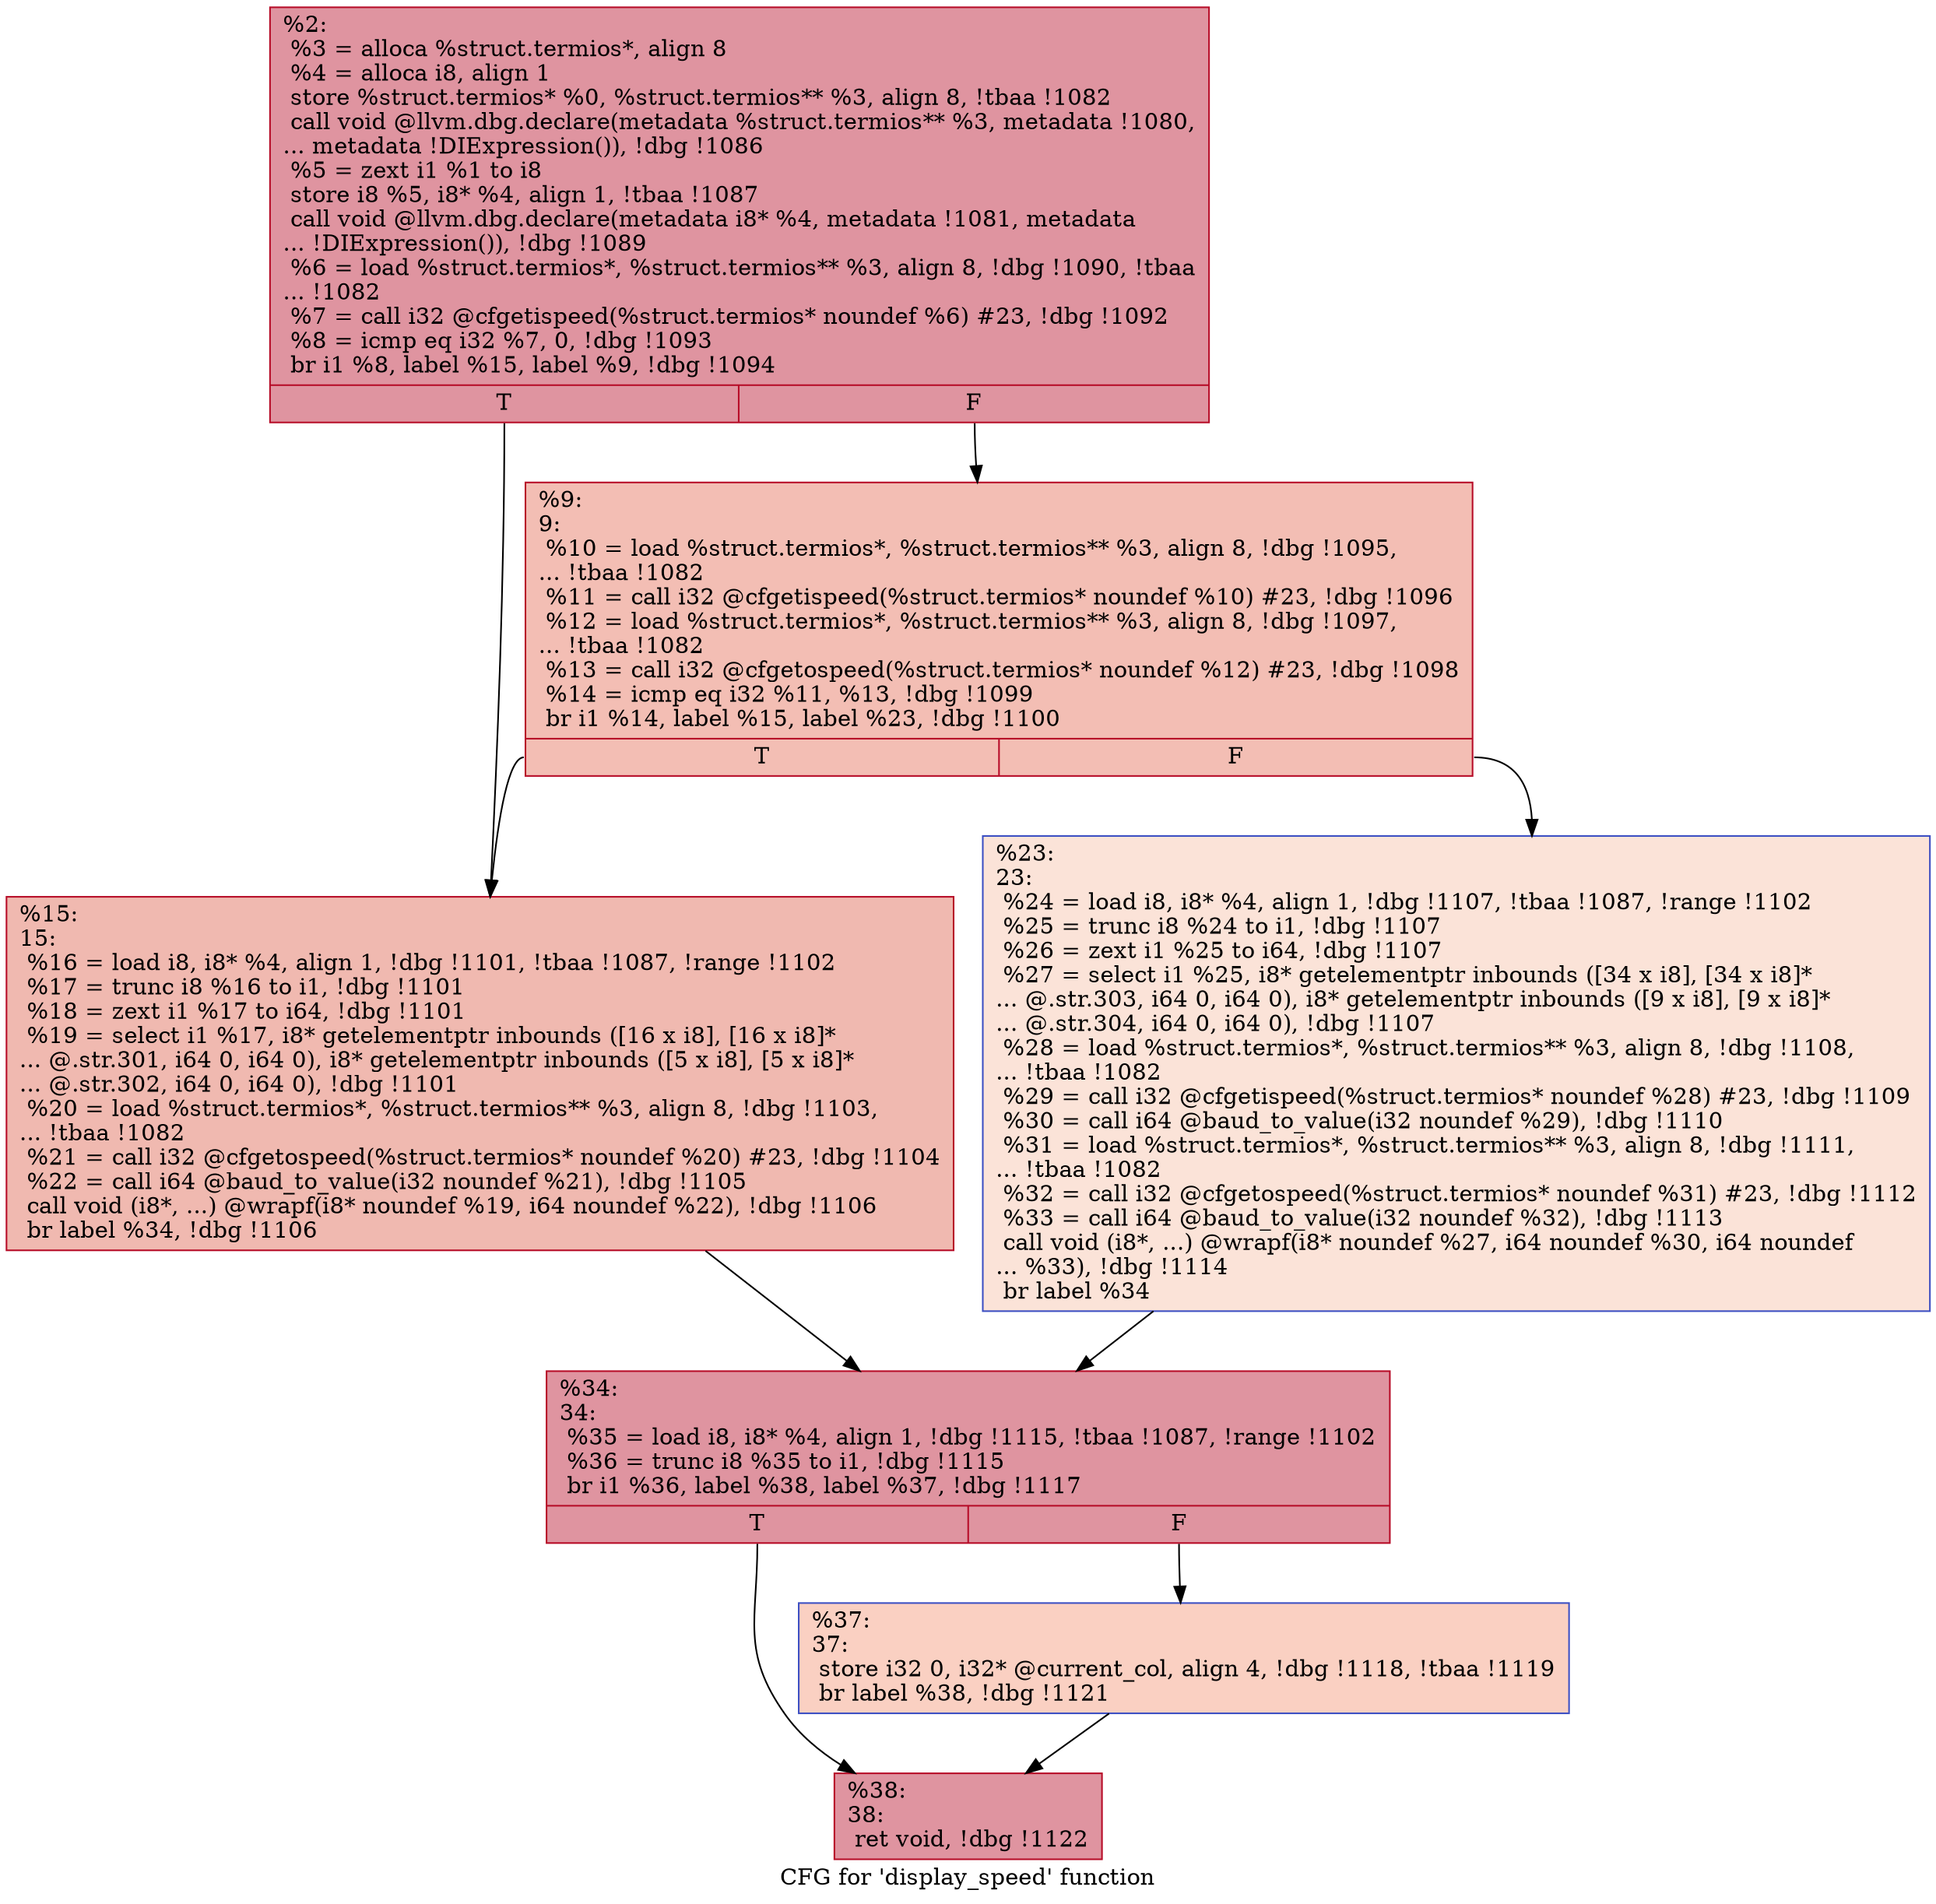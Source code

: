 digraph "CFG for 'display_speed' function" {
	label="CFG for 'display_speed' function";

	Node0x169d320 [shape=record,color="#b70d28ff", style=filled, fillcolor="#b70d2870",label="{%2:\l  %3 = alloca %struct.termios*, align 8\l  %4 = alloca i8, align 1\l  store %struct.termios* %0, %struct.termios** %3, align 8, !tbaa !1082\l  call void @llvm.dbg.declare(metadata %struct.termios** %3, metadata !1080,\l... metadata !DIExpression()), !dbg !1086\l  %5 = zext i1 %1 to i8\l  store i8 %5, i8* %4, align 1, !tbaa !1087\l  call void @llvm.dbg.declare(metadata i8* %4, metadata !1081, metadata\l... !DIExpression()), !dbg !1089\l  %6 = load %struct.termios*, %struct.termios** %3, align 8, !dbg !1090, !tbaa\l... !1082\l  %7 = call i32 @cfgetispeed(%struct.termios* noundef %6) #23, !dbg !1092\l  %8 = icmp eq i32 %7, 0, !dbg !1093\l  br i1 %8, label %15, label %9, !dbg !1094\l|{<s0>T|<s1>F}}"];
	Node0x169d320:s0 -> Node0x169d3c0;
	Node0x169d320:s1 -> Node0x169d370;
	Node0x169d370 [shape=record,color="#b70d28ff", style=filled, fillcolor="#e36c5570",label="{%9:\l9:                                                \l  %10 = load %struct.termios*, %struct.termios** %3, align 8, !dbg !1095,\l... !tbaa !1082\l  %11 = call i32 @cfgetispeed(%struct.termios* noundef %10) #23, !dbg !1096\l  %12 = load %struct.termios*, %struct.termios** %3, align 8, !dbg !1097,\l... !tbaa !1082\l  %13 = call i32 @cfgetospeed(%struct.termios* noundef %12) #23, !dbg !1098\l  %14 = icmp eq i32 %11, %13, !dbg !1099\l  br i1 %14, label %15, label %23, !dbg !1100\l|{<s0>T|<s1>F}}"];
	Node0x169d370:s0 -> Node0x169d3c0;
	Node0x169d370:s1 -> Node0x169d410;
	Node0x169d3c0 [shape=record,color="#b70d28ff", style=filled, fillcolor="#de614d70",label="{%15:\l15:                                               \l  %16 = load i8, i8* %4, align 1, !dbg !1101, !tbaa !1087, !range !1102\l  %17 = trunc i8 %16 to i1, !dbg !1101\l  %18 = zext i1 %17 to i64, !dbg !1101\l  %19 = select i1 %17, i8* getelementptr inbounds ([16 x i8], [16 x i8]*\l... @.str.301, i64 0, i64 0), i8* getelementptr inbounds ([5 x i8], [5 x i8]*\l... @.str.302, i64 0, i64 0), !dbg !1101\l  %20 = load %struct.termios*, %struct.termios** %3, align 8, !dbg !1103,\l... !tbaa !1082\l  %21 = call i32 @cfgetospeed(%struct.termios* noundef %20) #23, !dbg !1104\l  %22 = call i64 @baud_to_value(i32 noundef %21), !dbg !1105\l  call void (i8*, ...) @wrapf(i8* noundef %19, i64 noundef %22), !dbg !1106\l  br label %34, !dbg !1106\l}"];
	Node0x169d3c0 -> Node0x169d460;
	Node0x169d410 [shape=record,color="#3d50c3ff", style=filled, fillcolor="#f6bfa670",label="{%23:\l23:                                               \l  %24 = load i8, i8* %4, align 1, !dbg !1107, !tbaa !1087, !range !1102\l  %25 = trunc i8 %24 to i1, !dbg !1107\l  %26 = zext i1 %25 to i64, !dbg !1107\l  %27 = select i1 %25, i8* getelementptr inbounds ([34 x i8], [34 x i8]*\l... @.str.303, i64 0, i64 0), i8* getelementptr inbounds ([9 x i8], [9 x i8]*\l... @.str.304, i64 0, i64 0), !dbg !1107\l  %28 = load %struct.termios*, %struct.termios** %3, align 8, !dbg !1108,\l... !tbaa !1082\l  %29 = call i32 @cfgetispeed(%struct.termios* noundef %28) #23, !dbg !1109\l  %30 = call i64 @baud_to_value(i32 noundef %29), !dbg !1110\l  %31 = load %struct.termios*, %struct.termios** %3, align 8, !dbg !1111,\l... !tbaa !1082\l  %32 = call i32 @cfgetospeed(%struct.termios* noundef %31) #23, !dbg !1112\l  %33 = call i64 @baud_to_value(i32 noundef %32), !dbg !1113\l  call void (i8*, ...) @wrapf(i8* noundef %27, i64 noundef %30, i64 noundef\l... %33), !dbg !1114\l  br label %34\l}"];
	Node0x169d410 -> Node0x169d460;
	Node0x169d460 [shape=record,color="#b70d28ff", style=filled, fillcolor="#b70d2870",label="{%34:\l34:                                               \l  %35 = load i8, i8* %4, align 1, !dbg !1115, !tbaa !1087, !range !1102\l  %36 = trunc i8 %35 to i1, !dbg !1115\l  br i1 %36, label %38, label %37, !dbg !1117\l|{<s0>T|<s1>F}}"];
	Node0x169d460:s0 -> Node0x169d500;
	Node0x169d460:s1 -> Node0x169d4b0;
	Node0x169d4b0 [shape=record,color="#3d50c3ff", style=filled, fillcolor="#f3947570",label="{%37:\l37:                                               \l  store i32 0, i32* @current_col, align 4, !dbg !1118, !tbaa !1119\l  br label %38, !dbg !1121\l}"];
	Node0x169d4b0 -> Node0x169d500;
	Node0x169d500 [shape=record,color="#b70d28ff", style=filled, fillcolor="#b70d2870",label="{%38:\l38:                                               \l  ret void, !dbg !1122\l}"];
}
